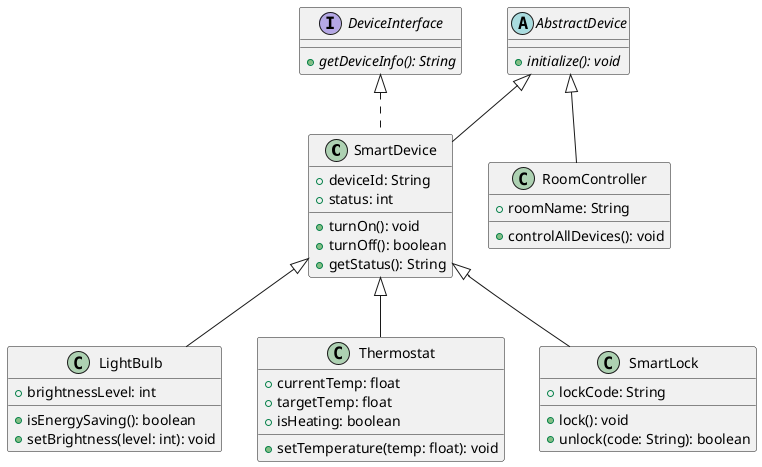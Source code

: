 ```plantuml
@startuml
class SmartDevice {
    + deviceId: String
    + status: int
    + turnOn(): void
    + turnOff(): boolean
    + getStatus(): String
}

class RoomController {
    + roomName: String
    + controlAllDevices(): void
}

class LightBulb {
    + brightnessLevel: int
    + isEnergySaving(): boolean
    + setBrightness(level: int): void
}

class Thermostat {
    + currentTemp: float
    + targetTemp: float
    + isHeating: boolean
    + setTemperature(temp: float): void
}

class SmartLock {
    + lockCode: String
    + lock(): void
    + unlock(code: String): boolean
}

interface DeviceInterface {
    + {abstract} getDeviceInfo(): String
}

abstract class AbstractDevice {
    + {abstract} initialize(): void
}

DeviceInterface <|.. SmartDevice
AbstractDevice <|-- SmartDevice
AbstractDevice <|-- RoomController
SmartDevice <|-- LightBulb
SmartDevice <|-- Thermostat
SmartDevice <|-- SmartLock
@enduml
